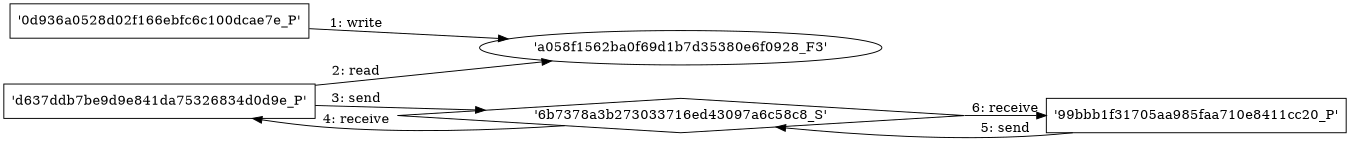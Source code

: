 digraph "D:\Learning\Paper\apt\基于CTI的攻击预警\Dataset\攻击图\ASGfromALLCTI\Angler Catches Victims Using Spam as Bait.dot" {
rankdir="LR"
size="9"
fixedsize="false"
splines="true"
nodesep=0.3
ranksep=0
fontsize=10
overlap="scalexy"
engine= "neato"
	"'a058f1562ba0f69d1b7d35380e6f0928_F3'" [node_type=file shape=ellipse]
	"'0d936a0528d02f166ebfc6c100dcae7e_P'" [node_type=Process shape=box]
	"'0d936a0528d02f166ebfc6c100dcae7e_P'" -> "'a058f1562ba0f69d1b7d35380e6f0928_F3'" [label="1: write"]
	"'a058f1562ba0f69d1b7d35380e6f0928_F3'" [node_type=file shape=ellipse]
	"'d637ddb7be9d9e841da75326834d0d9e_P'" [node_type=Process shape=box]
	"'d637ddb7be9d9e841da75326834d0d9e_P'" -> "'a058f1562ba0f69d1b7d35380e6f0928_F3'" [label="2: read"]
	"'6b7378a3b273033716ed43097a6c58c8_S'" [node_type=Socket shape=diamond]
	"'d637ddb7be9d9e841da75326834d0d9e_P'" [node_type=Process shape=box]
	"'d637ddb7be9d9e841da75326834d0d9e_P'" -> "'6b7378a3b273033716ed43097a6c58c8_S'" [label="3: send"]
	"'6b7378a3b273033716ed43097a6c58c8_S'" -> "'d637ddb7be9d9e841da75326834d0d9e_P'" [label="4: receive"]
	"'6b7378a3b273033716ed43097a6c58c8_S'" [node_type=Socket shape=diamond]
	"'99bbb1f31705aa985faa710e8411cc20_P'" [node_type=Process shape=box]
	"'99bbb1f31705aa985faa710e8411cc20_P'" -> "'6b7378a3b273033716ed43097a6c58c8_S'" [label="5: send"]
	"'6b7378a3b273033716ed43097a6c58c8_S'" -> "'99bbb1f31705aa985faa710e8411cc20_P'" [label="6: receive"]
}
